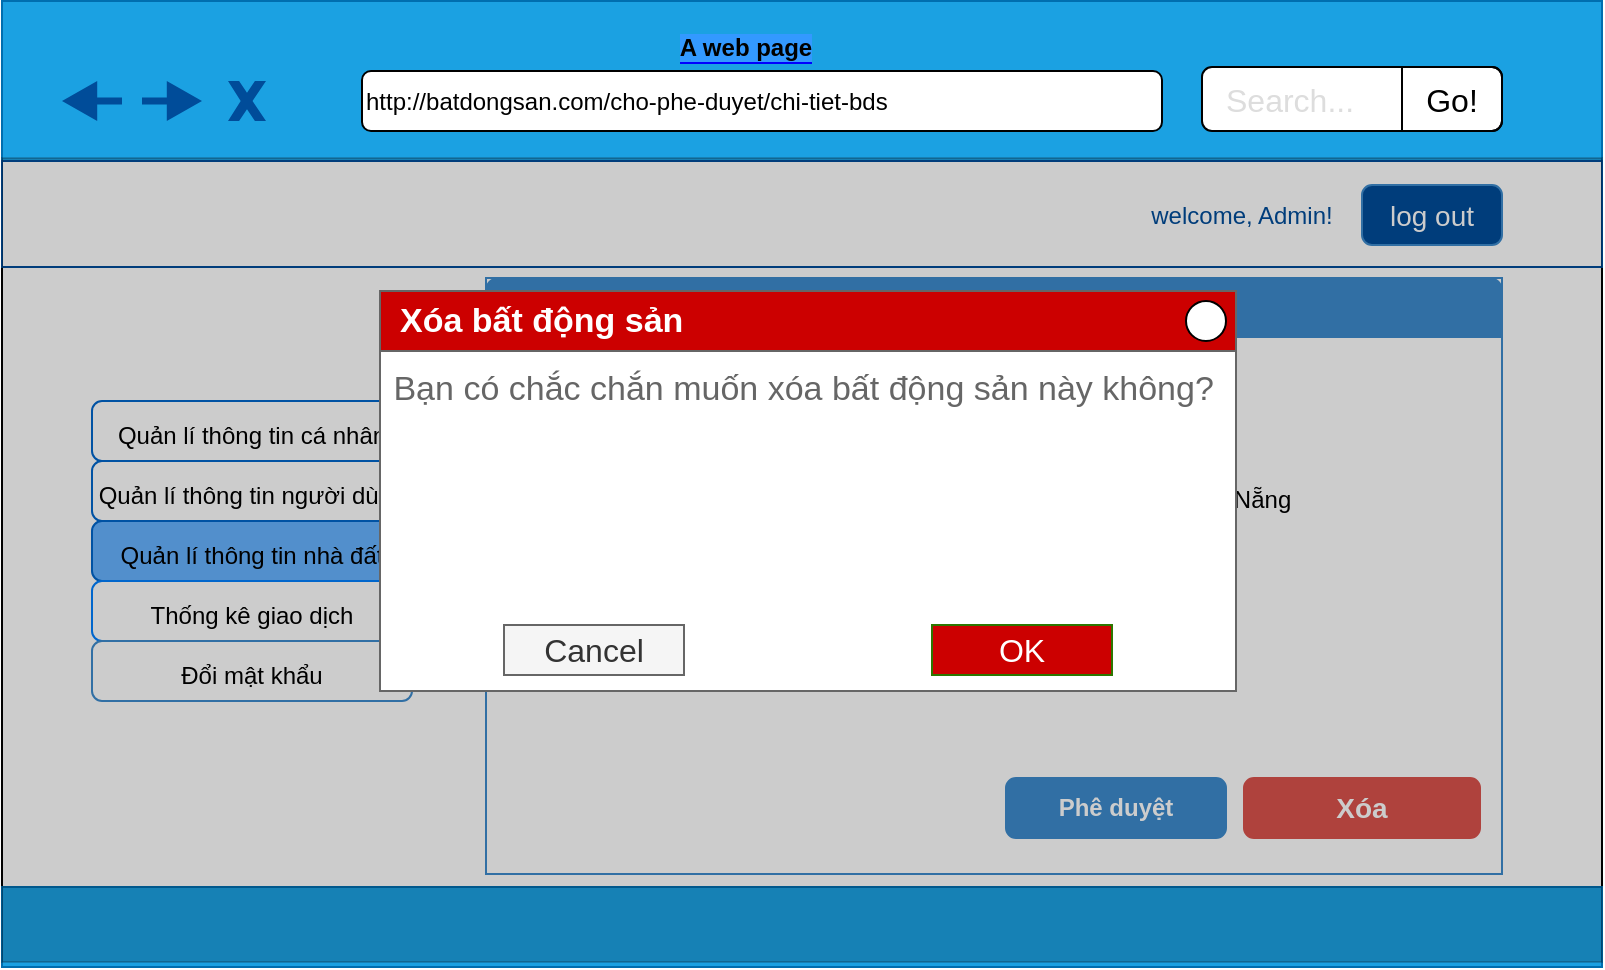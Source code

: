 <mxfile version="12.0.2" type="github" pages="1"><diagram id="NH0De1h8tEdP9LOJbd18" name="Page-1"><mxGraphModel dx="1408" dy="779" grid="1" gridSize="10" guides="1" tooltips="1" connect="1" arrows="1" fold="1" page="1" pageScale="1" pageWidth="827" pageHeight="1169" math="0" shadow="0"><root><mxCell id="0"/><mxCell id="1" parent="0"/><mxCell id="KxNmhcxb-sqWgz8bFtn_-1" value="" style="rounded=0;whiteSpace=wrap;html=1;fillColor=#FFFFFF;" parent="1" vertex="1"><mxGeometry x="10" y="559.5" width="800" height="482" as="geometry"/></mxCell><mxCell id="KxNmhcxb-sqWgz8bFtn_-2" value="" style="rounded=0;whiteSpace=wrap;html=1;fillColor=#1ba1e2;strokeColor=#006EAF;fontColor=#ffffff;" parent="1" vertex="1"><mxGeometry x="10" y="558.5" width="800" height="80" as="geometry"/></mxCell><mxCell id="KxNmhcxb-sqWgz8bFtn_-3" value="" style="rounded=0;whiteSpace=wrap;html=1;fillColor=#1ba1e2;strokeColor=#006EAF;fontColor=#ffffff;" parent="1" vertex="1"><mxGeometry x="10" y="1001.5" width="800" height="40" as="geometry"/></mxCell><mxCell id="KxNmhcxb-sqWgz8bFtn_-4" value="&lt;span style=&quot;white-space: normal&quot;&gt;http://batdongsan.com/cho-phe-duyet/chi-tiet-bds&lt;/span&gt;" style="rounded=1;whiteSpace=wrap;html=1;align=left;" parent="1" vertex="1"><mxGeometry x="190" y="593.5" width="400" height="30" as="geometry"/></mxCell><mxCell id="KxNmhcxb-sqWgz8bFtn_-5" value="Search..." style="html=1;shadow=0;shape=mxgraph.bootstrap.rrect;fillColor=#ffffff;rSize=5;strokeColor=#000000;align=left;spacingLeft=10;fontSize=16;fontColor=#dddddd;whiteSpace=wrap;" parent="1" vertex="1"><mxGeometry x="610" y="591.5" width="150" height="32" as="geometry"/></mxCell><mxCell id="KxNmhcxb-sqWgz8bFtn_-6" value="Go!" style="html=1;shadow=0;dashed=0;shape=mxgraph.bootstrap.rightButton;rSize=5;strokeColor=#000000;fillColor=none;fontSize=16;whiteSpace=wrap;resizeHeight=1;" parent="KxNmhcxb-sqWgz8bFtn_-5" vertex="1"><mxGeometry x="1" width="50" height="32" relative="1" as="geometry"><mxPoint x="-50" as="offset"/></mxGeometry></mxCell><mxCell id="KxNmhcxb-sqWgz8bFtn_-7" value="" style="verticalLabelPosition=bottom;verticalAlign=top;html=1;shape=mxgraph.basic.x;strokeColor=none;fillColor=#004C99;fontColor=#ffffff;" parent="1" vertex="1"><mxGeometry x="123" y="598.5" width="19" height="20" as="geometry"/></mxCell><mxCell id="KxNmhcxb-sqWgz8bFtn_-8" value="" style="shape=image;html=1;verticalAlign=top;verticalLabelPosition=bottom;labelBackgroundColor=#ffffff;imageAspect=0;aspect=fixed;image=https://cdn0.iconfinder.com/data/icons/my-house-1/512/09-house-128.png;fillColor=#0000FF;" parent="1" vertex="1"><mxGeometry x="150" y="593.5" width="30" height="30" as="geometry"/></mxCell><mxCell id="KxNmhcxb-sqWgz8bFtn_-9" value="" style="html=1;shadow=0;dashed=0;align=center;verticalAlign=middle;shape=mxgraph.arrows2.arrow;dy=0.82;dx=17.6;flipH=1;notch=0;labelBackgroundColor=#0000ff;fillColor=#004C99;strokeColor=none;" parent="1" vertex="1"><mxGeometry x="40" y="598.5" width="30" height="20" as="geometry"/></mxCell><mxCell id="KxNmhcxb-sqWgz8bFtn_-10" value="" style="html=1;shadow=0;dashed=0;align=center;verticalAlign=middle;shape=mxgraph.arrows2.arrow;dy=0.82;dx=17.6;flipH=1;notch=0;labelBackgroundColor=#0000ff;fillColor=#004C99;strokeColor=none;rotation=180;" parent="1" vertex="1"><mxGeometry x="80" y="598.5" width="30" height="20" as="geometry"/></mxCell><mxCell id="KxNmhcxb-sqWgz8bFtn_-11" value="&lt;b style=&quot;background-color: rgb(51 , 153 , 255)&quot;&gt;A web page&lt;/b&gt;" style="text;html=1;align=center;verticalAlign=middle;whiteSpace=wrap;rounded=0;labelBackgroundColor=#0000ff;" parent="1" vertex="1"><mxGeometry x="337" y="571.5" width="90" height="20" as="geometry"/></mxCell><mxCell id="KxNmhcxb-sqWgz8bFtn_-12" value="" style="rounded=0;whiteSpace=wrap;html=1;strokeColor=#004C99;" parent="1" vertex="1"><mxGeometry x="10" y="638.5" width="800" height="53" as="geometry"/></mxCell><mxCell id="KxNmhcxb-sqWgz8bFtn_-13" value="log out" style="html=1;shadow=0;dashed=0;shape=mxgraph.bootstrap.rrect;rSize=5;fillColor=#004C99;align=center;strokeColor=#3D8BCD;fontColor=#ffffff;fontSize=14;whiteSpace=wrap;" parent="1" vertex="1"><mxGeometry x="690" y="650.5" width="70" height="30" as="geometry"/></mxCell><mxCell id="KxNmhcxb-sqWgz8bFtn_-14" value="&lt;font color=&quot;#004c99&quot;&gt;welcome, Admin!&lt;/font&gt;" style="text;html=1;strokeColor=none;fillColor=#FFFFFF;align=center;verticalAlign=middle;whiteSpace=wrap;rounded=0;" parent="1" vertex="1"><mxGeometry x="580" y="655.5" width="100" height="20" as="geometry"/></mxCell><mxCell id="KxNmhcxb-sqWgz8bFtn_-15" value="&lt;font style=&quot;font-size: 12px&quot;&gt;Quản lí thông tin cá nhân&lt;/font&gt;" style="html=1;shadow=0;dashed=0;shape=mxgraph.bootstrap.rrect;rSize=5;strokeColor=#0066CC;fillColor=#ffffff;align=center;fontSize=16;whiteSpace=wrap;" parent="1" vertex="1"><mxGeometry x="55" y="758.5" width="160" height="30" as="geometry"/></mxCell><mxCell id="KxNmhcxb-sqWgz8bFtn_-16" value="&lt;span style=&quot;white-space: normal&quot;&gt;&lt;font style=&quot;font-size: 12px&quot;&gt;Quản lí thông tin người dùng&lt;/font&gt;&lt;/span&gt;" style="html=1;shadow=0;dashed=0;shape=mxgraph.bootstrap.rrect;rSize=5;align=center;fontSize=16;whiteSpace=wrap;strokeColor=#0066CC;" parent="1" vertex="1"><mxGeometry x="55" y="788.5" width="160" height="30" as="geometry"/></mxCell><mxCell id="KxNmhcxb-sqWgz8bFtn_-17" value="&lt;span style=&quot;font-size: 12px&quot;&gt;Quản lí thông tin nhà đất&lt;/span&gt;" style="html=1;shadow=0;dashed=0;shape=mxgraph.bootstrap.rrect;rSize=5;strokeColor=#0066CC;fillColor=#66B2FF;align=center;fontSize=16;whiteSpace=wrap;" parent="1" vertex="1"><mxGeometry x="55" y="818.5" width="160" height="30" as="geometry"/></mxCell><mxCell id="KxNmhcxb-sqWgz8bFtn_-18" value="&lt;span style=&quot;font-size: 12px&quot;&gt;Thống kê giao dịch&lt;/span&gt;" style="html=1;shadow=0;dashed=0;shape=mxgraph.bootstrap.rrect;rSize=5;strokeColor=#007FFF;fillColor=#ffffff;align=center;fontSize=16;whiteSpace=wrap;" parent="1" vertex="1"><mxGeometry x="55" y="848.5" width="160" height="30" as="geometry"/></mxCell><mxCell id="KxNmhcxb-sqWgz8bFtn_-19" value="&lt;font style=&quot;font-size: 12px&quot;&gt;Đổi mật khẩu&lt;/font&gt;" style="html=1;shadow=0;dashed=0;shape=mxgraph.bootstrap.rrect;rSize=5;strokeColor=#3D8BCD;fillColor=#FFFFFF;align=center;fontSize=16;whiteSpace=wrap;" parent="1" vertex="1"><mxGeometry x="55" y="878.5" width="160" height="30" as="geometry"/></mxCell><mxCell id="KxNmhcxb-sqWgz8bFtn_-20" value="" style="text;html=1;strokeColor=#3D8BCD;fillColor=#ffffff;align=center;verticalAlign=middle;whiteSpace=wrap;rounded=0;shadow=0;dashed=0;fontFamily=Helvetica;fontSize=12;fontColor=#f0f0f0;fontStyle=1" parent="1" vertex="1"><mxGeometry x="252" y="697" width="508" height="298" as="geometry"/></mxCell><mxCell id="KxNmhcxb-sqWgz8bFtn_-21" value="Xem chi tiết thông tin bất động sản&amp;nbsp;" style="html=1;shadow=0;dashed=0;shape=mxgraph.bootstrap.topButton;rSize=5;strokeColor=none;fillColor=#3D8BCD;fontColor=#ffffff;fontSize=14;fontStyle=1;align=left;spacingLeft=10;whiteSpace=wrap;resizeWidth=1;" parent="KxNmhcxb-sqWgz8bFtn_-20" vertex="1"><mxGeometry width="508.0" height="30" relative="1" as="geometry"/></mxCell><mxCell id="KxNmhcxb-sqWgz8bFtn_-22" value="Mã BĐS :" style="text;html=1;strokeColor=none;fillColor=none;align=left;verticalAlign=middle;whiteSpace=wrap;rounded=0;fontStyle=1" parent="KxNmhcxb-sqWgz8bFtn_-20" vertex="1"><mxGeometry x="21" y="39" width="99" height="21" as="geometry"/></mxCell><mxCell id="KxNmhcxb-sqWgz8bFtn_-23" value="Địa chỉ:" style="text;html=1;strokeColor=none;fillColor=none;align=left;verticalAlign=middle;whiteSpace=wrap;rounded=0;fontStyle=1" parent="KxNmhcxb-sqWgz8bFtn_-20" vertex="1"><mxGeometry x="21" y="100.5" width="99" height="21" as="geometry"/></mxCell><mxCell id="KxNmhcxb-sqWgz8bFtn_-24" value="D102319" style="text;html=1;strokeColor=none;fillColor=none;align=left;verticalAlign=middle;whiteSpace=wrap;rounded=0;" parent="KxNmhcxb-sqWgz8bFtn_-20" vertex="1"><mxGeometry x="150" y="40" width="340" height="21" as="geometry"/></mxCell><mxCell id="KxNmhcxb-sqWgz8bFtn_-25" value="80 Hồ Tùng Mậu, quận Liên Chiểu, tp Đà Nẵng" style="text;html=1;strokeColor=none;fillColor=none;align=left;verticalAlign=middle;whiteSpace=wrap;rounded=0;" parent="KxNmhcxb-sqWgz8bFtn_-20" vertex="1"><mxGeometry x="150" y="94" width="321" height="34" as="geometry"/></mxCell><mxCell id="KxNmhcxb-sqWgz8bFtn_-26" value="Mã NB :" style="text;html=1;strokeColor=none;fillColor=none;align=left;verticalAlign=middle;whiteSpace=wrap;rounded=0;fontStyle=1" parent="KxNmhcxb-sqWgz8bFtn_-20" vertex="1"><mxGeometry x="21" y="70.5" width="99" height="21" as="geometry"/></mxCell><mxCell id="KxNmhcxb-sqWgz8bFtn_-27" value="NB05" style="text;html=1;strokeColor=none;fillColor=none;align=left;verticalAlign=middle;whiteSpace=wrap;rounded=0;" parent="KxNmhcxb-sqWgz8bFtn_-20" vertex="1"><mxGeometry x="151" y="71.5" width="340" height="21" as="geometry"/></mxCell><mxCell id="KxNmhcxb-sqWgz8bFtn_-28" value="Diện tích:&amp;nbsp;" style="text;html=1;strokeColor=none;fillColor=none;align=left;verticalAlign=middle;whiteSpace=wrap;rounded=0;fontStyle=1" parent="KxNmhcxb-sqWgz8bFtn_-20" vertex="1"><mxGeometry x="21" y="136.5" width="99" height="21" as="geometry"/></mxCell><mxCell id="KxNmhcxb-sqWgz8bFtn_-29" value="Loại hình:&amp;nbsp;" style="text;html=1;strokeColor=none;fillColor=none;align=left;verticalAlign=middle;whiteSpace=wrap;rounded=0;fontStyle=1" parent="KxNmhcxb-sqWgz8bFtn_-20" vertex="1"><mxGeometry x="21" y="160.5" width="99" height="21" as="geometry"/></mxCell><mxCell id="KxNmhcxb-sqWgz8bFtn_-30" value="Mô tả:&amp;nbsp;" style="text;html=1;strokeColor=none;fillColor=none;align=left;verticalAlign=middle;whiteSpace=wrap;rounded=0;fontStyle=1" parent="KxNmhcxb-sqWgz8bFtn_-20" vertex="1"><mxGeometry x="21" y="190.5" width="99" height="21" as="geometry"/></mxCell><mxCell id="KxNmhcxb-sqWgz8bFtn_-31" value="100m2" style="text;html=1;strokeColor=none;fillColor=none;align=left;verticalAlign=middle;whiteSpace=wrap;rounded=0;" parent="KxNmhcxb-sqWgz8bFtn_-20" vertex="1"><mxGeometry x="151" y="141" width="340" height="21" as="geometry"/></mxCell><mxCell id="KxNmhcxb-sqWgz8bFtn_-32" value="Nhà ở 3 phòng, mặt tiền ...." style="text;html=1;strokeColor=none;fillColor=none;align=left;verticalAlign=top;whiteSpace=wrap;rounded=0;" parent="KxNmhcxb-sqWgz8bFtn_-20" vertex="1"><mxGeometry x="151" y="186" width="340" height="64" as="geometry"/></mxCell><mxCell id="KxNmhcxb-sqWgz8bFtn_-33" value="&lt;b&gt;Xóa&lt;/b&gt;" style="html=1;shadow=0;dashed=0;shape=mxgraph.bootstrap.rrect;rSize=5;fillColor=#DB524C;align=center;strokeColor=#DB524C;fontColor=#ffffff;fontSize=14;whiteSpace=wrap;" parent="KxNmhcxb-sqWgz8bFtn_-20" vertex="1"><mxGeometry x="379" y="250" width="118" height="30" as="geometry"/></mxCell><mxCell id="KxNmhcxb-sqWgz8bFtn_-36" value="&lt;b&gt;Phê duyệt&lt;/b&gt;" style="html=1;shadow=0;dashed=0;shape=mxgraph.bootstrap.rrect;rSize=5;fillColor=#3D8BCD;align=center;strokeColor=#3D8BCD;fontColor=#ffffff;fontSize=12;whiteSpace=wrap;" parent="KxNmhcxb-sqWgz8bFtn_-20" vertex="1"><mxGeometry x="260" y="250" width="110" height="30" as="geometry"/></mxCell><mxCell id="KxNmhcxb-sqWgz8bFtn_-34" value="Nhà ở" style="text;html=1;strokeColor=none;fillColor=none;align=left;verticalAlign=middle;whiteSpace=wrap;rounded=0;" parent="1" vertex="1"><mxGeometry x="403" y="857.5" width="340" height="21" as="geometry"/></mxCell><mxCell id="NIHzh3fAzNyfUg8hepLQ-1" value="" style="rounded=0;whiteSpace=wrap;html=1;align=left;labelBackgroundColor=none;noLabel=1;fontColor=none;fillColor=#000000;opacity=20;" parent="1" vertex="1"><mxGeometry x="10" y="637" width="800" height="402" as="geometry"/></mxCell><mxCell id="NIHzh3fAzNyfUg8hepLQ-7" value="&amp;nbsp;Bạn có chắc chắn muốn xóa bất động sản này không?" style="strokeWidth=1;shadow=0;dashed=0;align=left;html=1;shape=mxgraph.mockup.containers.rrect;rSize=0;strokeColor=#666666;fontColor=#666666;fontSize=17;verticalAlign=top;whiteSpace=wrap;fillColor=#ffffff;spacingTop=32;labelBackgroundColor=none;" parent="1" vertex="1"><mxGeometry x="199" y="703.5" width="428" height="200" as="geometry"/></mxCell><mxCell id="NIHzh3fAzNyfUg8hepLQ-8" value="&lt;b&gt;&lt;font color=&quot;#ffffff&quot;&gt;Xóa bất động sản&lt;/font&gt;&lt;/b&gt;" style="strokeWidth=1;shadow=0;dashed=0;align=center;html=1;shape=mxgraph.mockup.containers.rrect;rSize=0;fontSize=17;fontColor=#333333;strokeColor=#666666;align=left;spacingLeft=8;fillColor=#CC0000;resizeWidth=1;" parent="NIHzh3fAzNyfUg8hepLQ-7" vertex="1"><mxGeometry width="428" height="30" relative="1" as="geometry"/></mxCell><mxCell id="NIHzh3fAzNyfUg8hepLQ-9" value="" style="shape=ellipse;resizable=0;html=1;" parent="NIHzh3fAzNyfUg8hepLQ-8" vertex="1"><mxGeometry x="1" y="0.5" width="20" height="20" relative="1" as="geometry"><mxPoint x="-25" y="-10" as="offset"/></mxGeometry></mxCell><mxCell id="NIHzh3fAzNyfUg8hepLQ-10" value="Cancel" style="strokeWidth=1;shadow=0;dashed=0;align=center;html=1;shape=mxgraph.mockup.containers.rrect;rSize=0;fontSize=16;fontColor=#333333;strokeColor=#666666;whiteSpace=wrap;fillColor=#f5f5f5;" parent="NIHzh3fAzNyfUg8hepLQ-7" vertex="1"><mxGeometry x="0.25" y="1" width="90" height="25" relative="1" as="geometry"><mxPoint x="-45" y="-33" as="offset"/></mxGeometry></mxCell><mxCell id="NIHzh3fAzNyfUg8hepLQ-11" value="OK" style="strokeWidth=1;shadow=0;dashed=0;align=center;html=1;shape=mxgraph.mockup.containers.rrect;rSize=0;fontSize=16;fontColor=#ffffff;strokeColor=#2D7600;whiteSpace=wrap;fillColor=#CC0000;" parent="NIHzh3fAzNyfUg8hepLQ-7" vertex="1"><mxGeometry x="0.75" y="1" width="90" height="25" relative="1" as="geometry"><mxPoint x="-45" y="-33" as="offset"/></mxGeometry></mxCell></root></mxGraphModel></diagram></mxfile>